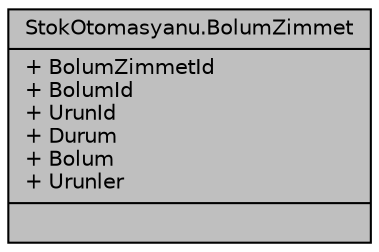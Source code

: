 digraph "StokOtomasyanu.BolumZimmet"
{
  edge [fontname="Helvetica",fontsize="10",labelfontname="Helvetica",labelfontsize="10"];
  node [fontname="Helvetica",fontsize="10",shape=record];
  Node1 [label="{StokOtomasyanu.BolumZimmet\n|+ BolumZimmetId\l+ BolumId\l+ UrunId\l+ Durum\l+ Bolum\l+ Urunler\l|}",height=0.2,width=0.4,color="black", fillcolor="grey75", style="filled", fontcolor="black"];
}
